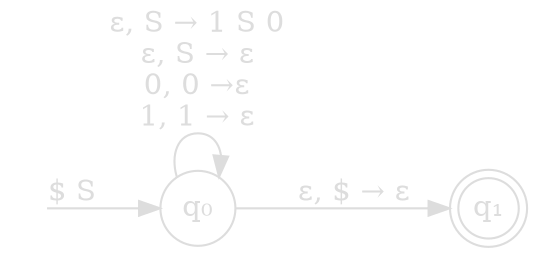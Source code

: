 digraph {
    bgcolor="transparent";
    node [shape=circle, fixedsize=shape, width=0.5, fontcolor="#dddddd", color="#dddddd"];
    edge [fontcolor="#dddddd", color="#dddddd"];
    rankdir=LR;
    start [shape=none, label="", width=0];
    q₁ [shape=doublecircle, width=0.4];
    start -> q₀ [label="$ S"];
    q₀ -> q₁ [label="ε, $ → ε"];
    q₀ -> q₀ [label="ε, S → 1 S 0\nε, S → ε\n0, 0 →ε\n1, 1 → ε"];
}